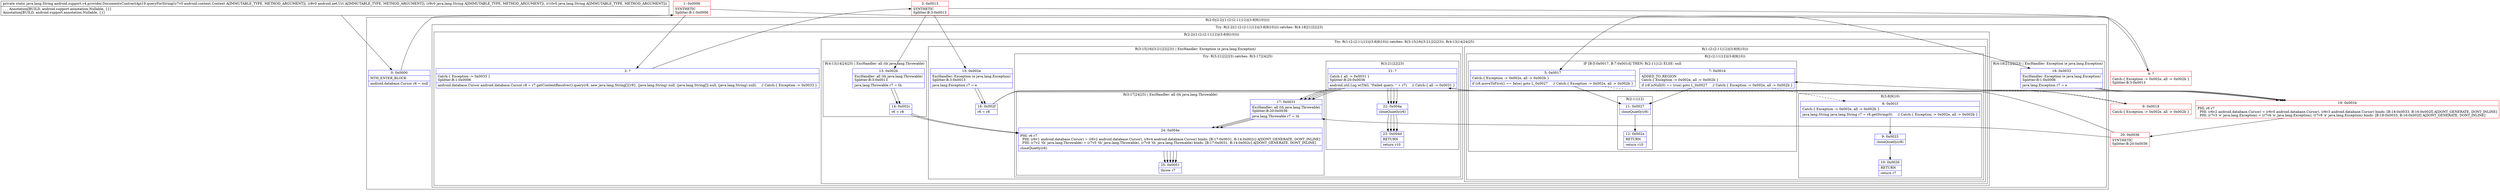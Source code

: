 digraph "CFG forandroid.support.v4.provider.DocumentsContractApi19.queryForString(Landroid\/content\/Context;Landroid\/net\/Uri;Ljava\/lang\/String;Ljava\/lang\/String;)Ljava\/lang\/String;" {
subgraph cluster_Region_541726330 {
label = "R(2:0|(2:2|(1:(2:(2:11|12)|(3:8|9|10)))))";
node [shape=record,color=blue];
Node_0 [shape=record,label="{0\:\ 0x0000|MTH_ENTER_BLOCK\l|android.database.Cursor r6 = null\l}"];
subgraph cluster_TryCatchRegion_755948157 {
label = "Try: R(2:2|(1:(2:(2:11|12)|(3:8|9|10)))) catches: R(4:18|21|22|23)";
node [shape=record,color=blue];
subgraph cluster_Region_2120740172 {
label = "R(2:2|(1:(2:(2:11|12)|(3:8|9|10))))";
node [shape=record,color=blue];
Node_2 [shape=record,label="{2\:\ ?|Catch:\{ Exception \-\> 0x0033 \}\lSplitter:B:1:0x0006\l|android.database.Cursor android.database.Cursor r8 = r7.getContentResolver().query(r8, new java.lang.String[]\{r9\}, (java.lang.String) null, (java.lang.String[]) null, (java.lang.String) null)     \/\/ Catch:\{ Exception \-\> 0x0033 \}\l}"];
subgraph cluster_TryCatchRegion_805798109 {
label = "Try: R(1:(2:(2:11|12)|(3:8|9|10))) catches: R(3:15|16|(3:21|22|23)), R(4:13|14|24|25)";
node [shape=record,color=blue];
subgraph cluster_Region_1448538224 {
label = "R(1:(2:(2:11|12)|(3:8|9|10)))";
node [shape=record,color=blue];
subgraph cluster_Region_116795389 {
label = "R(2:(2:11|12)|(3:8|9|10))";
node [shape=record,color=blue];
subgraph cluster_IfRegion_2053108262 {
label = "IF [B:5:0x0017, B:7:0x001d] THEN: R(2:11|12) ELSE: null";
node [shape=record,color=blue];
Node_5 [shape=record,label="{5\:\ 0x0017|Catch:\{ Exception \-\> 0x002e, all \-\> 0x002b \}\l|if (r8.moveToFirst() == false) goto L_0x0027     \/\/ Catch:\{ Exception \-\> 0x002e, all \-\> 0x002b \}\l}"];
Node_7 [shape=record,label="{7\:\ 0x001d|ADDED_TO_REGION\lCatch:\{ Exception \-\> 0x002e, all \-\> 0x002b \}\l|if (r8.isNull(0) == true) goto L_0x0027     \/\/ Catch:\{ Exception \-\> 0x002e, all \-\> 0x002b \}\l}"];
subgraph cluster_Region_1195991447 {
label = "R(2:11|12)";
node [shape=record,color=blue];
Node_11 [shape=record,label="{11\:\ 0x0027|closeQuietly(r8)\l}"];
Node_12 [shape=record,label="{12\:\ 0x002a|RETURN\l|return r10\l}"];
}
}
subgraph cluster_Region_364555451 {
label = "R(3:8|9|10)";
node [shape=record,color=blue];
Node_8 [shape=record,label="{8\:\ 0x001f|Catch:\{ Exception \-\> 0x002e, all \-\> 0x002b \}\l|java.lang.String java.lang.String r7 = r8.getString(0)     \/\/ Catch:\{ Exception \-\> 0x002e, all \-\> 0x002b \}\l}"];
Node_9 [shape=record,label="{9\:\ 0x0023|closeQuietly(r8)\l}"];
Node_10 [shape=record,label="{10\:\ 0x0026|RETURN\l|return r7\l}"];
}
}
}
subgraph cluster_Region_1239773908 {
label = "R(3:15|16|(3:21|22|23)) | ExcHandler: Exception (e java.lang.Exception)\l";
node [shape=record,color=blue];
Node_15 [shape=record,label="{15\:\ 0x002e|ExcHandler: Exception (e java.lang.Exception)\lSplitter:B:3:0x0013\l|java.lang.Exception r7 = e\l}"];
Node_16 [shape=record,label="{16\:\ 0x002f|r6 = r8\l}"];
subgraph cluster_TryCatchRegion_1567676524 {
label = "Try: R(3:21|22|23) catches: R(3:17|24|25)";
node [shape=record,color=blue];
subgraph cluster_Region_332779485 {
label = "R(3:21|22|23)";
node [shape=record,color=blue];
Node_21 [shape=record,label="{21\:\ ?|Catch:\{ all \-\> 0x0031 \}\lSplitter:B:20:0x0036\l|android.util.Log.w(TAG, \"Failed query: \" + r7)     \/\/ Catch:\{ all \-\> 0x0031 \}\l}"];
Node_22 [shape=record,label="{22\:\ 0x004a|closeQuietly(r6)\l}"];
Node_23 [shape=record,label="{23\:\ 0x004d|RETURN\l|return r10\l}"];
}
subgraph cluster_Region_1667038218 {
label = "R(3:17|24|25) | ExcHandler: all (th java.lang.Throwable)\l";
node [shape=record,color=blue];
Node_17 [shape=record,label="{17\:\ 0x0031|ExcHandler: all (th java.lang.Throwable)\lSplitter:B:20:0x0036\l|java.lang.Throwable r7 = th\l}"];
Node_24 [shape=record,label="{24\:\ 0x004e|PHI: r6 r7 \l  PHI: (r6v1 android.database.Cursor) = (r6v2 android.database.Cursor), (r6v4 android.database.Cursor) binds: [B:17:0x0031, B:14:0x002c] A[DONT_GENERATE, DONT_INLINE]\l  PHI: (r7v2 'th' java.lang.Throwable) = (r7v5 'th' java.lang.Throwable), (r7v9 'th' java.lang.Throwable) binds: [B:17:0x0031, B:14:0x002c] A[DONT_GENERATE, DONT_INLINE]\l|closeQuietly(r6)\l}"];
Node_25 [shape=record,label="{25\:\ 0x0051|throw r7\l}"];
}
}
}
subgraph cluster_Region_322147318 {
label = "R(4:13|14|24|25) | ExcHandler: all (th java.lang.Throwable)\l";
node [shape=record,color=blue];
Node_13 [shape=record,label="{13\:\ 0x002b|ExcHandler: all (th java.lang.Throwable)\lSplitter:B:3:0x0013\l|java.lang.Throwable r7 = th\l}"];
Node_14 [shape=record,label="{14\:\ 0x002c|r6 = r8\l}"];
Node_24 [shape=record,label="{24\:\ 0x004e|PHI: r6 r7 \l  PHI: (r6v1 android.database.Cursor) = (r6v2 android.database.Cursor), (r6v4 android.database.Cursor) binds: [B:17:0x0031, B:14:0x002c] A[DONT_GENERATE, DONT_INLINE]\l  PHI: (r7v2 'th' java.lang.Throwable) = (r7v5 'th' java.lang.Throwable), (r7v9 'th' java.lang.Throwable) binds: [B:17:0x0031, B:14:0x002c] A[DONT_GENERATE, DONT_INLINE]\l|closeQuietly(r6)\l}"];
Node_25 [shape=record,label="{25\:\ 0x0051|throw r7\l}"];
}
}
}
subgraph cluster_Region_1908698273 {
label = "R(4:18|21|22|23) | ExcHandler: Exception (e java.lang.Exception)\l";
node [shape=record,color=blue];
Node_18 [shape=record,label="{18\:\ 0x0033|ExcHandler: Exception (e java.lang.Exception)\lSplitter:B:1:0x0006\l|java.lang.Exception r7 = e\l}"];
Node_21 [shape=record,label="{21\:\ ?|Catch:\{ all \-\> 0x0031 \}\lSplitter:B:20:0x0036\l|android.util.Log.w(TAG, \"Failed query: \" + r7)     \/\/ Catch:\{ all \-\> 0x0031 \}\l}"];
Node_22 [shape=record,label="{22\:\ 0x004a|closeQuietly(r6)\l}"];
Node_23 [shape=record,label="{23\:\ 0x004d|RETURN\l|return r10\l}"];
}
}
}
subgraph cluster_Region_1908698273 {
label = "R(4:18|21|22|23) | ExcHandler: Exception (e java.lang.Exception)\l";
node [shape=record,color=blue];
Node_18 [shape=record,label="{18\:\ 0x0033|ExcHandler: Exception (e java.lang.Exception)\lSplitter:B:1:0x0006\l|java.lang.Exception r7 = e\l}"];
Node_21 [shape=record,label="{21\:\ ?|Catch:\{ all \-\> 0x0031 \}\lSplitter:B:20:0x0036\l|android.util.Log.w(TAG, \"Failed query: \" + r7)     \/\/ Catch:\{ all \-\> 0x0031 \}\l}"];
Node_22 [shape=record,label="{22\:\ 0x004a|closeQuietly(r6)\l}"];
Node_23 [shape=record,label="{23\:\ 0x004d|RETURN\l|return r10\l}"];
}
subgraph cluster_Region_1667038218 {
label = "R(3:17|24|25) | ExcHandler: all (th java.lang.Throwable)\l";
node [shape=record,color=blue];
Node_17 [shape=record,label="{17\:\ 0x0031|ExcHandler: all (th java.lang.Throwable)\lSplitter:B:20:0x0036\l|java.lang.Throwable r7 = th\l}"];
Node_24 [shape=record,label="{24\:\ 0x004e|PHI: r6 r7 \l  PHI: (r6v1 android.database.Cursor) = (r6v2 android.database.Cursor), (r6v4 android.database.Cursor) binds: [B:17:0x0031, B:14:0x002c] A[DONT_GENERATE, DONT_INLINE]\l  PHI: (r7v2 'th' java.lang.Throwable) = (r7v5 'th' java.lang.Throwable), (r7v9 'th' java.lang.Throwable) binds: [B:17:0x0031, B:14:0x002c] A[DONT_GENERATE, DONT_INLINE]\l|closeQuietly(r6)\l}"];
Node_25 [shape=record,label="{25\:\ 0x0051|throw r7\l}"];
}
subgraph cluster_Region_1239773908 {
label = "R(3:15|16|(3:21|22|23)) | ExcHandler: Exception (e java.lang.Exception)\l";
node [shape=record,color=blue];
Node_15 [shape=record,label="{15\:\ 0x002e|ExcHandler: Exception (e java.lang.Exception)\lSplitter:B:3:0x0013\l|java.lang.Exception r7 = e\l}"];
Node_16 [shape=record,label="{16\:\ 0x002f|r6 = r8\l}"];
subgraph cluster_TryCatchRegion_1567676524 {
label = "Try: R(3:21|22|23) catches: R(3:17|24|25)";
node [shape=record,color=blue];
subgraph cluster_Region_332779485 {
label = "R(3:21|22|23)";
node [shape=record,color=blue];
Node_21 [shape=record,label="{21\:\ ?|Catch:\{ all \-\> 0x0031 \}\lSplitter:B:20:0x0036\l|android.util.Log.w(TAG, \"Failed query: \" + r7)     \/\/ Catch:\{ all \-\> 0x0031 \}\l}"];
Node_22 [shape=record,label="{22\:\ 0x004a|closeQuietly(r6)\l}"];
Node_23 [shape=record,label="{23\:\ 0x004d|RETURN\l|return r10\l}"];
}
subgraph cluster_Region_1667038218 {
label = "R(3:17|24|25) | ExcHandler: all (th java.lang.Throwable)\l";
node [shape=record,color=blue];
Node_17 [shape=record,label="{17\:\ 0x0031|ExcHandler: all (th java.lang.Throwable)\lSplitter:B:20:0x0036\l|java.lang.Throwable r7 = th\l}"];
Node_24 [shape=record,label="{24\:\ 0x004e|PHI: r6 r7 \l  PHI: (r6v1 android.database.Cursor) = (r6v2 android.database.Cursor), (r6v4 android.database.Cursor) binds: [B:17:0x0031, B:14:0x002c] A[DONT_GENERATE, DONT_INLINE]\l  PHI: (r7v2 'th' java.lang.Throwable) = (r7v5 'th' java.lang.Throwable), (r7v9 'th' java.lang.Throwable) binds: [B:17:0x0031, B:14:0x002c] A[DONT_GENERATE, DONT_INLINE]\l|closeQuietly(r6)\l}"];
Node_25 [shape=record,label="{25\:\ 0x0051|throw r7\l}"];
}
}
}
subgraph cluster_Region_322147318 {
label = "R(4:13|14|24|25) | ExcHandler: all (th java.lang.Throwable)\l";
node [shape=record,color=blue];
Node_13 [shape=record,label="{13\:\ 0x002b|ExcHandler: all (th java.lang.Throwable)\lSplitter:B:3:0x0013\l|java.lang.Throwable r7 = th\l}"];
Node_14 [shape=record,label="{14\:\ 0x002c|r6 = r8\l}"];
Node_24 [shape=record,label="{24\:\ 0x004e|PHI: r6 r7 \l  PHI: (r6v1 android.database.Cursor) = (r6v2 android.database.Cursor), (r6v4 android.database.Cursor) binds: [B:17:0x0031, B:14:0x002c] A[DONT_GENERATE, DONT_INLINE]\l  PHI: (r7v2 'th' java.lang.Throwable) = (r7v5 'th' java.lang.Throwable), (r7v9 'th' java.lang.Throwable) binds: [B:17:0x0031, B:14:0x002c] A[DONT_GENERATE, DONT_INLINE]\l|closeQuietly(r6)\l}"];
Node_25 [shape=record,label="{25\:\ 0x0051|throw r7\l}"];
}
Node_1 [shape=record,color=red,label="{1\:\ 0x0006|SYNTHETIC\lSplitter:B:1:0x0006\l}"];
Node_3 [shape=record,color=red,label="{3\:\ 0x0013|SYNTHETIC\lSplitter:B:3:0x0013\l}"];
Node_4 [shape=record,color=red,label="{4\:\ ?|Catch:\{ Exception \-\> 0x002e, all \-\> 0x002b \}\lSplitter:B:3:0x0013\l}"];
Node_6 [shape=record,color=red,label="{6\:\ 0x0019|Catch:\{ Exception \-\> 0x002e, all \-\> 0x002b \}\l}"];
Node_19 [shape=record,color=red,label="{19\:\ 0x0034|PHI: r6 r7 \l  PHI: (r6v2 android.database.Cursor) = (r6v0 android.database.Cursor), (r6v3 android.database.Cursor) binds: [B:18:0x0033, B:16:0x002f] A[DONT_GENERATE, DONT_INLINE]\l  PHI: (r7v3 'e' java.lang.Exception) = (r7v6 'e' java.lang.Exception), (r7v8 'e' java.lang.Exception) binds: [B:18:0x0033, B:16:0x002f] A[DONT_GENERATE, DONT_INLINE]\l}"];
Node_20 [shape=record,color=red,label="{20\:\ 0x0036|SYNTHETIC\lSplitter:B:20:0x0036\l}"];
MethodNode[shape=record,label="{private static java.lang.String android.support.v4.provider.DocumentsContractApi19.queryForString((r7v0 android.content.Context A[IMMUTABLE_TYPE, METHOD_ARGUMENT]), (r8v0 android.net.Uri A[IMMUTABLE_TYPE, METHOD_ARGUMENT]), (r9v0 java.lang.String A[IMMUTABLE_TYPE, METHOD_ARGUMENT]), (r10v0 java.lang.String A[IMMUTABLE_TYPE, METHOD_ARGUMENT]))  | , , , Annotation[BUILD, android.support.annotation.Nullable, \{\}]\lAnnotation[BUILD, android.support.annotation.Nullable, \{\}]\l}"];
MethodNode -> Node_0;
Node_0 -> Node_1;
Node_2 -> Node_3;
Node_5 -> Node_6[style=dashed];
Node_5 -> Node_11;
Node_7 -> Node_8[style=dashed];
Node_7 -> Node_11;
Node_11 -> Node_12;
Node_8 -> Node_9;
Node_9 -> Node_10;
Node_15 -> Node_16;
Node_16 -> Node_19;
Node_21 -> Node_22;
Node_21 -> Node_17;
Node_22 -> Node_23;
Node_17 -> Node_24;
Node_24 -> Node_25;
Node_13 -> Node_14;
Node_14 -> Node_24;
Node_24 -> Node_25;
Node_18 -> Node_19;
Node_21 -> Node_22;
Node_21 -> Node_17;
Node_22 -> Node_23;
Node_18 -> Node_19;
Node_21 -> Node_22;
Node_21 -> Node_17;
Node_22 -> Node_23;
Node_17 -> Node_24;
Node_24 -> Node_25;
Node_15 -> Node_16;
Node_16 -> Node_19;
Node_21 -> Node_22;
Node_21 -> Node_17;
Node_22 -> Node_23;
Node_17 -> Node_24;
Node_24 -> Node_25;
Node_13 -> Node_14;
Node_14 -> Node_24;
Node_24 -> Node_25;
Node_1 -> Node_2;
Node_1 -> Node_18;
Node_3 -> Node_4;
Node_3 -> Node_15;
Node_3 -> Node_13;
Node_4 -> Node_5;
Node_6 -> Node_7;
Node_19 -> Node_20;
Node_20 -> Node_21;
Node_20 -> Node_17;
}


